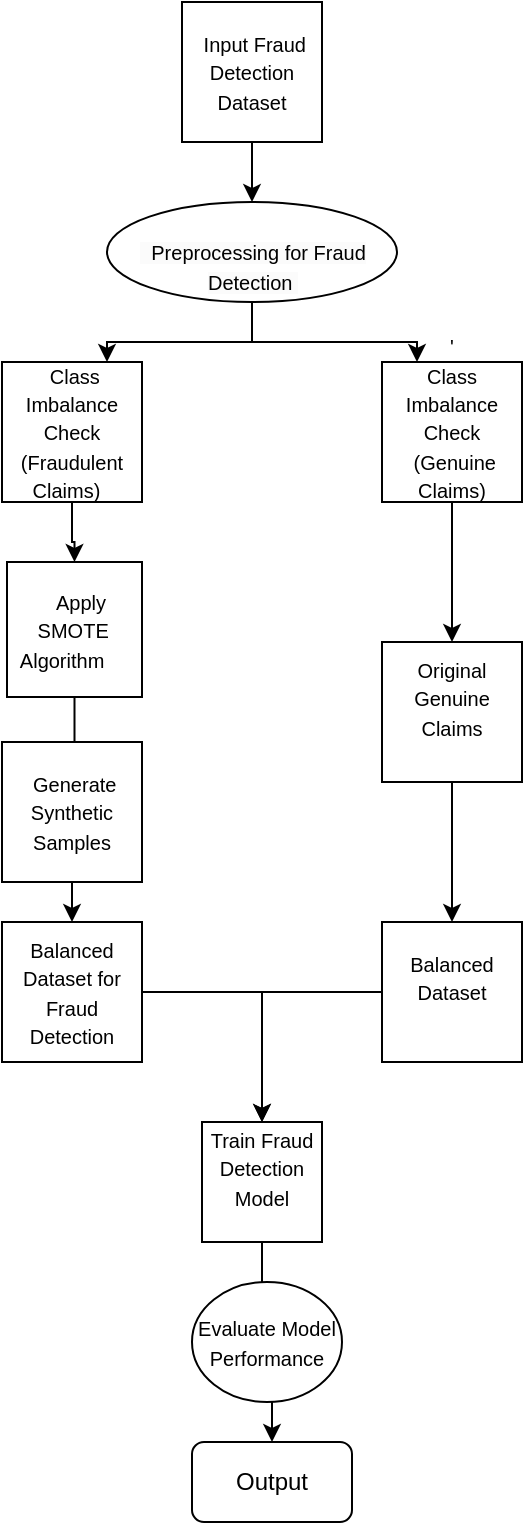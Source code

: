<mxfile version="24.2.5" type="github">
  <diagram name="Page-1" id="Qch5MNTK3_hXIui_2PCd">
    <mxGraphModel dx="913" dy="484" grid="1" gridSize="10" guides="1" tooltips="1" connect="1" arrows="1" fold="1" page="1" pageScale="1" pageWidth="850" pageHeight="1100" math="0" shadow="0">
      <root>
        <mxCell id="0" />
        <mxCell id="1" parent="0" />
        <mxCell id="FSxBXykqfQf4pwAbegfZ-6" value="" style="edgeStyle=orthogonalEdgeStyle;rounded=0;orthogonalLoop=1;jettySize=auto;html=1;" edge="1" parent="1" source="ekis8Mb5bSGmvvZcFA3X-1" target="FSxBXykqfQf4pwAbegfZ-4">
          <mxGeometry relative="1" as="geometry" />
        </mxCell>
        <mxCell id="ekis8Mb5bSGmvvZcFA3X-1" value="&lt;font style=&quot;font-size: 10px;&quot;&gt;&amp;nbsp;Input Fraud Detection Dataset&lt;/font&gt;" style="whiteSpace=wrap;html=1;aspect=fixed;" parent="1" vertex="1">
          <mxGeometry x="130" width="70" height="70" as="geometry" />
        </mxCell>
        <mxCell id="FSxBXykqfQf4pwAbegfZ-10" value="" style="edgeStyle=orthogonalEdgeStyle;rounded=0;orthogonalLoop=1;jettySize=auto;html=1;" edge="1" parent="1" source="ekis8Mb5bSGmvvZcFA3X-6" target="ekis8Mb5bSGmvvZcFA3X-9">
          <mxGeometry relative="1" as="geometry" />
        </mxCell>
        <mxCell id="ekis8Mb5bSGmvvZcFA3X-6" value="&lt;font style=&quot;font-size: 10px;&quot;&gt;&amp;nbsp;Class Imbalance Check&lt;/font&gt;&lt;div&gt;&lt;font style=&quot;font-size: 10px;&quot;&gt;(Fraudulent Claims)&amp;nbsp;&amp;nbsp;&lt;/font&gt;&lt;br&gt;&lt;/div&gt;" style="whiteSpace=wrap;html=1;aspect=fixed;" parent="1" vertex="1">
          <mxGeometry x="40" y="180" width="70" height="70" as="geometry" />
        </mxCell>
        <mxCell id="FSxBXykqfQf4pwAbegfZ-11" value="" style="edgeStyle=orthogonalEdgeStyle;rounded=0;orthogonalLoop=1;jettySize=auto;html=1;" edge="1" parent="1" source="ekis8Mb5bSGmvvZcFA3X-7" target="ekis8Mb5bSGmvvZcFA3X-11">
          <mxGeometry relative="1" as="geometry" />
        </mxCell>
        <mxCell id="ekis8Mb5bSGmvvZcFA3X-7" value="&lt;font style=&quot;font-size: 10px;&quot;&gt;&#39;&lt;/font&gt;&lt;div&gt;&lt;font style=&quot;font-size: 10px;&quot;&gt;Class Imbalance Check&lt;/font&gt;&lt;div&gt;&lt;div&gt;&lt;font style=&quot;font-size: 10px;&quot;&gt;&amp;nbsp;(Genuine Claims)&lt;/font&gt;&lt;/div&gt;&lt;/div&gt;&lt;div&gt;&lt;br&gt;&lt;/div&gt;&lt;/div&gt;" style="whiteSpace=wrap;html=1;aspect=fixed;" parent="1" vertex="1">
          <mxGeometry x="230" y="180" width="70" height="70" as="geometry" />
        </mxCell>
        <mxCell id="FSxBXykqfQf4pwAbegfZ-13" value="" style="edgeStyle=orthogonalEdgeStyle;rounded=0;orthogonalLoop=1;jettySize=auto;html=1;" edge="1" parent="1" source="ekis8Mb5bSGmvvZcFA3X-9" target="ekis8Mb5bSGmvvZcFA3X-19">
          <mxGeometry relative="1" as="geometry" />
        </mxCell>
        <mxCell id="ekis8Mb5bSGmvvZcFA3X-9" value="&lt;font style=&quot;font-size: 10px;&quot;&gt;&amp;nbsp; Apply&lt;/font&gt;&lt;div&gt;&lt;font style=&quot;font-size: 10px;&quot;&gt;&amp;nbsp;SMOTE&amp;nbsp;&amp;nbsp;&lt;/font&gt;&lt;/div&gt;&lt;div&gt;&lt;span style=&quot;font-size: 10px; background-color: initial;&quot;&gt;Algorithm&amp;nbsp; &amp;nbsp; &amp;nbsp;&lt;/span&gt;&lt;br&gt;&lt;/div&gt;" style="whiteSpace=wrap;html=1;aspect=fixed;" parent="1" vertex="1">
          <mxGeometry x="42.5" y="280" width="67.5" height="67.5" as="geometry" />
        </mxCell>
        <mxCell id="FSxBXykqfQf4pwAbegfZ-12" value="" style="edgeStyle=orthogonalEdgeStyle;rounded=0;orthogonalLoop=1;jettySize=auto;html=1;" edge="1" parent="1" source="ekis8Mb5bSGmvvZcFA3X-11" target="ekis8Mb5bSGmvvZcFA3X-15">
          <mxGeometry relative="1" as="geometry" />
        </mxCell>
        <mxCell id="ekis8Mb5bSGmvvZcFA3X-11" value="&lt;div&gt;&lt;font style=&quot;font-size: 10px;&quot;&gt;Original Genuine Claims&lt;/font&gt;&lt;/div&gt;&lt;div&gt;&lt;br&gt;&lt;/div&gt;" style="whiteSpace=wrap;html=1;aspect=fixed;" parent="1" vertex="1">
          <mxGeometry x="230" y="320" width="70" height="70" as="geometry" />
        </mxCell>
        <mxCell id="ekis8Mb5bSGmvvZcFA3X-14" value="&lt;div&gt;&lt;font style=&quot;font-size: 10px;&quot;&gt;&amp;nbsp;Generate Synthetic Samples&lt;/font&gt;&lt;br&gt;&lt;/div&gt;" style="whiteSpace=wrap;html=1;aspect=fixed;" parent="1" vertex="1">
          <mxGeometry x="40" y="370" width="70" height="70" as="geometry" />
        </mxCell>
        <mxCell id="FSxBXykqfQf4pwAbegfZ-15" style="edgeStyle=orthogonalEdgeStyle;rounded=0;orthogonalLoop=1;jettySize=auto;html=1;entryX=0.5;entryY=0;entryDx=0;entryDy=0;" edge="1" parent="1" source="ekis8Mb5bSGmvvZcFA3X-15" target="ekis8Mb5bSGmvvZcFA3X-18">
          <mxGeometry relative="1" as="geometry" />
        </mxCell>
        <mxCell id="ekis8Mb5bSGmvvZcFA3X-15" value="&lt;div&gt;&lt;font style=&quot;font-size: 10px;&quot;&gt;Balanced Dataset&lt;/font&gt;&lt;/div&gt;&lt;div&gt;&lt;br&gt;&lt;/div&gt;" style="whiteSpace=wrap;html=1;aspect=fixed;" parent="1" vertex="1">
          <mxGeometry x="230" y="460" width="70" height="70" as="geometry" />
        </mxCell>
        <mxCell id="FSxBXykqfQf4pwAbegfZ-17" value="" style="edgeStyle=orthogonalEdgeStyle;rounded=0;orthogonalLoop=1;jettySize=auto;html=1;" edge="1" parent="1" source="ekis8Mb5bSGmvvZcFA3X-18" target="ekis8Mb5bSGmvvZcFA3X-29">
          <mxGeometry relative="1" as="geometry" />
        </mxCell>
        <mxCell id="ekis8Mb5bSGmvvZcFA3X-18" value="&lt;div&gt;&lt;font style=&quot;font-size: 10px;&quot;&gt;Train Fraud Detection Model&lt;/font&gt;&lt;/div&gt;&lt;div&gt;&lt;br&gt;&lt;/div&gt;" style="whiteSpace=wrap;html=1;aspect=fixed;" parent="1" vertex="1">
          <mxGeometry x="140" y="560" width="60" height="60" as="geometry" />
        </mxCell>
        <mxCell id="FSxBXykqfQf4pwAbegfZ-14" style="edgeStyle=orthogonalEdgeStyle;rounded=0;orthogonalLoop=1;jettySize=auto;html=1;entryX=0.5;entryY=0;entryDx=0;entryDy=0;" edge="1" parent="1" source="ekis8Mb5bSGmvvZcFA3X-19" target="ekis8Mb5bSGmvvZcFA3X-18">
          <mxGeometry relative="1" as="geometry" />
        </mxCell>
        <mxCell id="ekis8Mb5bSGmvvZcFA3X-19" value="&lt;font style=&quot;font-size: 10px;&quot;&gt;Balanced Dataset for Fraud Detection&lt;/font&gt;" style="whiteSpace=wrap;html=1;aspect=fixed;" parent="1" vertex="1">
          <mxGeometry x="40" y="460" width="70" height="70" as="geometry" />
        </mxCell>
        <mxCell id="ekis8Mb5bSGmvvZcFA3X-23" value="&lt;font style=&quot;font-size: 10px;&quot;&gt;Evaluate Model Performance&lt;/font&gt;" style="ellipse;whiteSpace=wrap;html=1;" parent="1" vertex="1">
          <mxGeometry x="135" y="640" width="75" height="60" as="geometry" />
        </mxCell>
        <mxCell id="ekis8Mb5bSGmvvZcFA3X-29" value="Output" style="rounded=1;whiteSpace=wrap;html=1;" parent="1" vertex="1">
          <mxGeometry x="135" y="720" width="80" height="40" as="geometry" />
        </mxCell>
        <mxCell id="FSxBXykqfQf4pwAbegfZ-7" style="edgeStyle=orthogonalEdgeStyle;rounded=0;orthogonalLoop=1;jettySize=auto;html=1;entryX=0.75;entryY=0;entryDx=0;entryDy=0;" edge="1" parent="1" source="FSxBXykqfQf4pwAbegfZ-4" target="ekis8Mb5bSGmvvZcFA3X-6">
          <mxGeometry relative="1" as="geometry" />
        </mxCell>
        <mxCell id="FSxBXykqfQf4pwAbegfZ-9" style="edgeStyle=orthogonalEdgeStyle;rounded=0;orthogonalLoop=1;jettySize=auto;html=1;entryX=0.25;entryY=0;entryDx=0;entryDy=0;" edge="1" parent="1" source="FSxBXykqfQf4pwAbegfZ-4" target="ekis8Mb5bSGmvvZcFA3X-7">
          <mxGeometry relative="1" as="geometry" />
        </mxCell>
        <mxCell id="FSxBXykqfQf4pwAbegfZ-4" value="&lt;br&gt;&lt;span style=&quot;color: rgb(0, 0, 0); font-family: Helvetica; font-size: 10px; font-style: normal; font-variant-ligatures: normal; font-variant-caps: normal; font-weight: 400; letter-spacing: normal; orphans: 2; text-align: center; text-indent: 0px; text-transform: none; widows: 2; word-spacing: 0px; -webkit-text-stroke-width: 0px; white-space: normal; background-color: rgb(251, 251, 251); text-decoration-thickness: initial; text-decoration-style: initial; text-decoration-color: initial; display: inline !important; float: none;&quot;&gt;&lt;br&gt;&lt;/span&gt;&lt;div&gt;&lt;span style=&quot;color: rgb(0, 0, 0); font-family: Helvetica; font-size: 10px; font-style: normal; font-variant-ligatures: normal; font-variant-caps: normal; font-weight: 400; letter-spacing: normal; orphans: 2; text-align: center; text-indent: 0px; text-transform: none; widows: 2; word-spacing: 0px; -webkit-text-stroke-width: 0px; white-space: normal; background-color: rgb(251, 251, 251); text-decoration-thickness: initial; text-decoration-style: initial; text-decoration-color: initial; display: inline !important; float: none;&quot;&gt;&amp;nbsp; Preprocessing for Fraud Detection&amp;nbsp;&lt;/span&gt;&lt;br&gt;&lt;br&gt;&lt;/div&gt;" style="ellipse;whiteSpace=wrap;html=1;" vertex="1" parent="1">
          <mxGeometry x="92.5" y="100" width="145" height="50" as="geometry" />
        </mxCell>
      </root>
    </mxGraphModel>
  </diagram>
</mxfile>
